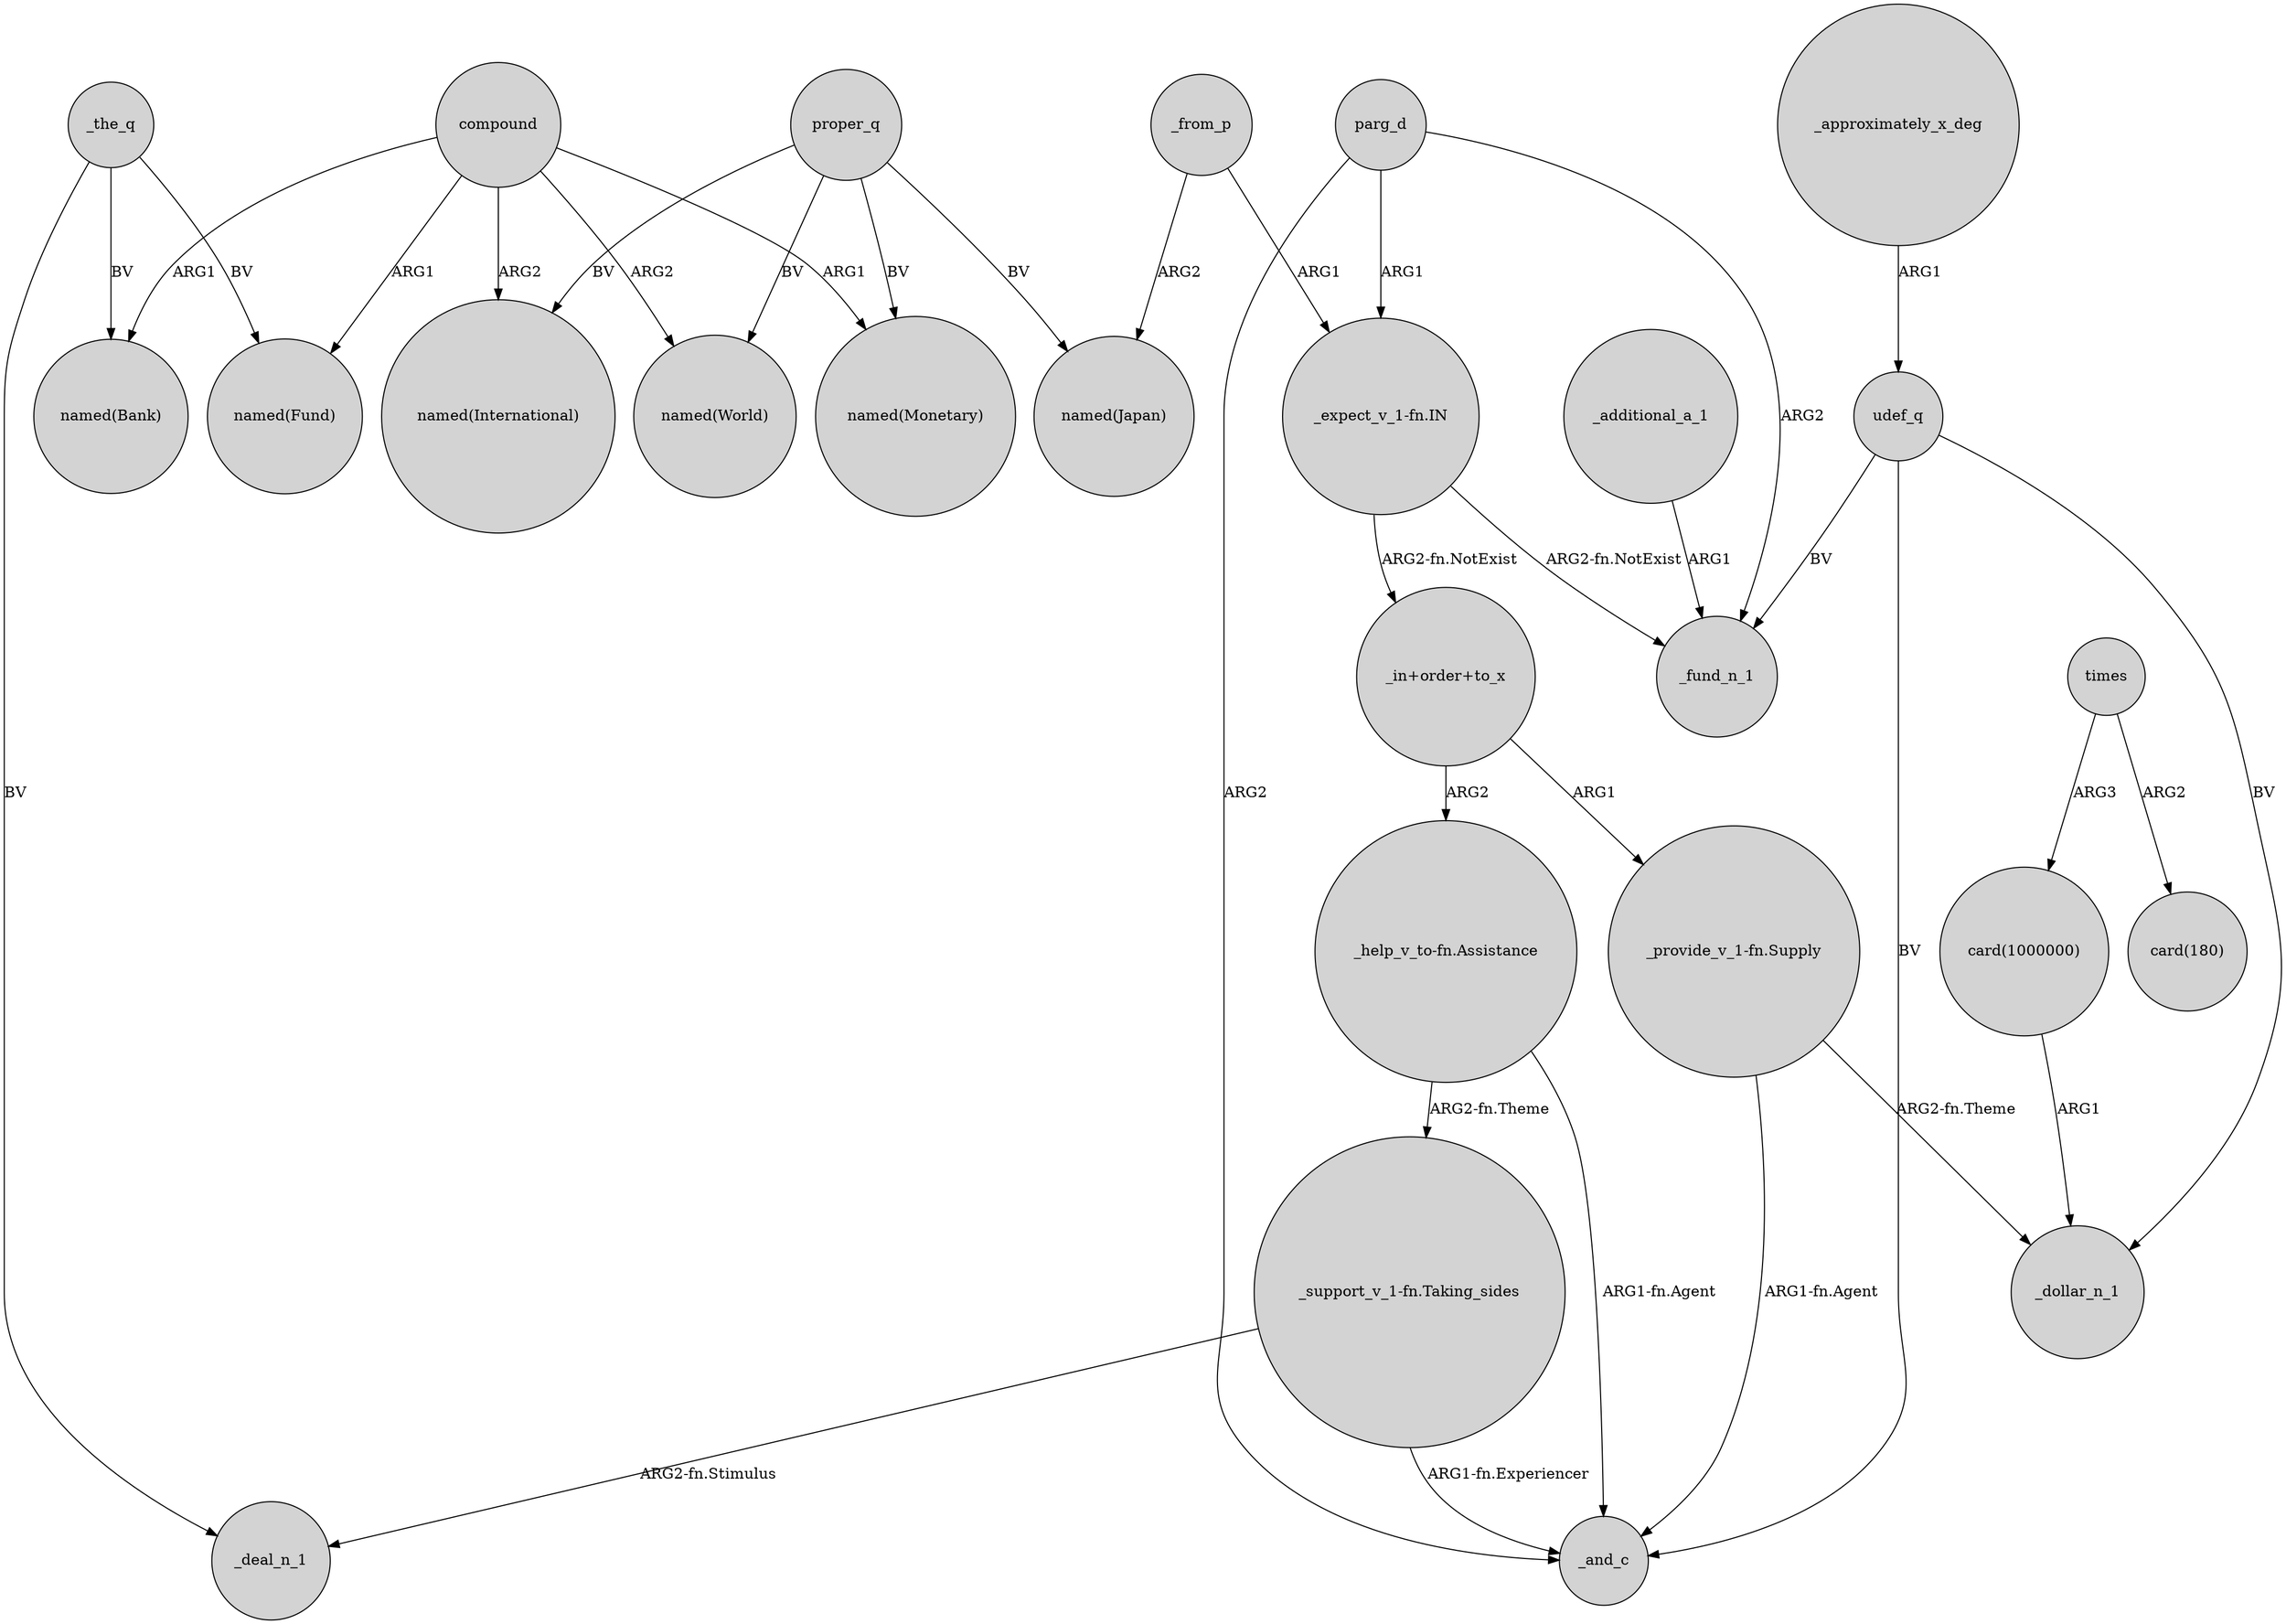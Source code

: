 digraph {
	node [shape=circle style=filled]
	"card(1000000)" -> _dollar_n_1 [label=ARG1]
	proper_q -> "named(Monetary)" [label=BV]
	"_help_v_to-fn.Assistance" -> "_support_v_1-fn.Taking_sides" [label="ARG2-fn.Theme"]
	_from_p -> "named(Japan)" [label=ARG2]
	"_help_v_to-fn.Assistance" -> _and_c [label="ARG1-fn.Agent"]
	compound -> "named(Monetary)" [label=ARG1]
	_the_q -> _deal_n_1 [label=BV]
	times -> "card(180)" [label=ARG2]
	_the_q -> "named(Bank)" [label=BV]
	compound -> "named(Fund)" [label=ARG1]
	"_support_v_1-fn.Taking_sides" -> _deal_n_1 [label="ARG2-fn.Stimulus"]
	_the_q -> "named(Fund)" [label=BV]
	"_provide_v_1-fn.Supply" -> _and_c [label="ARG1-fn.Agent"]
	"_in+order+to_x" -> "_provide_v_1-fn.Supply" [label=ARG1]
	"_support_v_1-fn.Taking_sides" -> _and_c [label="ARG1-fn.Experiencer"]
	parg_d -> _fund_n_1 [label=ARG2]
	proper_q -> "named(Japan)" [label=BV]
	parg_d -> _and_c [label=ARG2]
	"_expect_v_1-fn.IN" -> _fund_n_1 [label="ARG2-fn.NotExist"]
	"_expect_v_1-fn.IN" -> "_in+order+to_x" [label="ARG2-fn.NotExist"]
	"_provide_v_1-fn.Supply" -> _dollar_n_1 [label="ARG2-fn.Theme"]
	_approximately_x_deg -> udef_q [label=ARG1]
	compound -> "named(World)" [label=ARG2]
	times -> "card(1000000)" [label=ARG3]
	proper_q -> "named(World)" [label=BV]
	parg_d -> "_expect_v_1-fn.IN" [label=ARG1]
	compound -> "named(International)" [label=ARG2]
	udef_q -> _fund_n_1 [label=BV]
	_additional_a_1 -> _fund_n_1 [label=ARG1]
	compound -> "named(Bank)" [label=ARG1]
	_from_p -> "_expect_v_1-fn.IN" [label=ARG1]
	"_in+order+to_x" -> "_help_v_to-fn.Assistance" [label=ARG2]
	udef_q -> _and_c [label=BV]
	udef_q -> _dollar_n_1 [label=BV]
	proper_q -> "named(International)" [label=BV]
}
